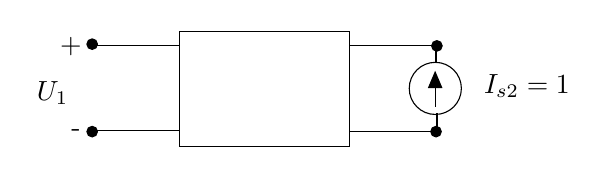 \begin{tikzpicture}[y=-1cm]
\sf
\path (9.624,3.022) node[text=black,anchor=base west] {$I_{s2}=1$};
\draw[black] (9.151,3.522) -- (9.151,3.267);
\draw[black] (9.138,2.642) -- (9.138,2.467);
\path (4.591,3.109) node[text=black,anchor=base east] {$U_{1}$};
\filldraw[black] (4.771,2.398) ellipse (0.067cm and 0.067cm);
\filldraw[black] (4.771,3.509) ellipse (0.067cm and 0.067cm);
\filldraw[black] (9.149,2.42) ellipse (0.067cm and 0.067cm);
\filldraw[black] (9.138,3.509) ellipse (0.067cm and 0.067cm);
\draw[black] (5.882,2.242) rectangle (8.04,3.698);
\draw[black] (4.789,3.498) -- (5.871,3.498);
\draw[black] (4.789,2.42) -- (5.871,2.42);
\draw[black] (8.038,3.509) -- (9.12,3.509);
\draw[black] (8.049,2.42) -- (9.131,2.42);
\path (4.567,3.567) node[text=black,anchor=base] {-};
\path (4.5,2.511) node[text=black,anchor=base] {+};
\draw[arrows=-triangle 45,black] (9.127,3.191) -- (9.127,2.736);
\draw[black] (9.129,2.96) ellipse (0.331cm and 0.331cm);

\end{tikzpicture}%

%% Configure (x)emacs for this file ...
%% Local Variables:
%% mode: latex
%% End: